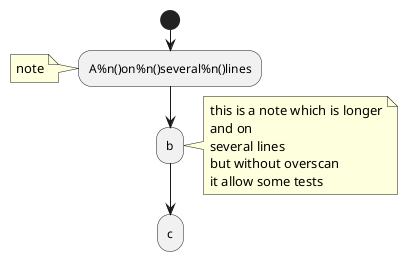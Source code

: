 {
  "sha1": "csx0n7qj4zmgahohlbjyu59isi7pvm9",
  "insertion": {
    "when": "2024-06-01T09:03:02.011Z",
    "user": "plantuml@gmail.com"
  }
}
@startuml
start

:A%n()on%n()several%n()lines;
note left
note
end note

:b;
note right
this is a note which is longer
and on
several lines
but without overscan
it allow some tests
end note

:c;

@enduml
